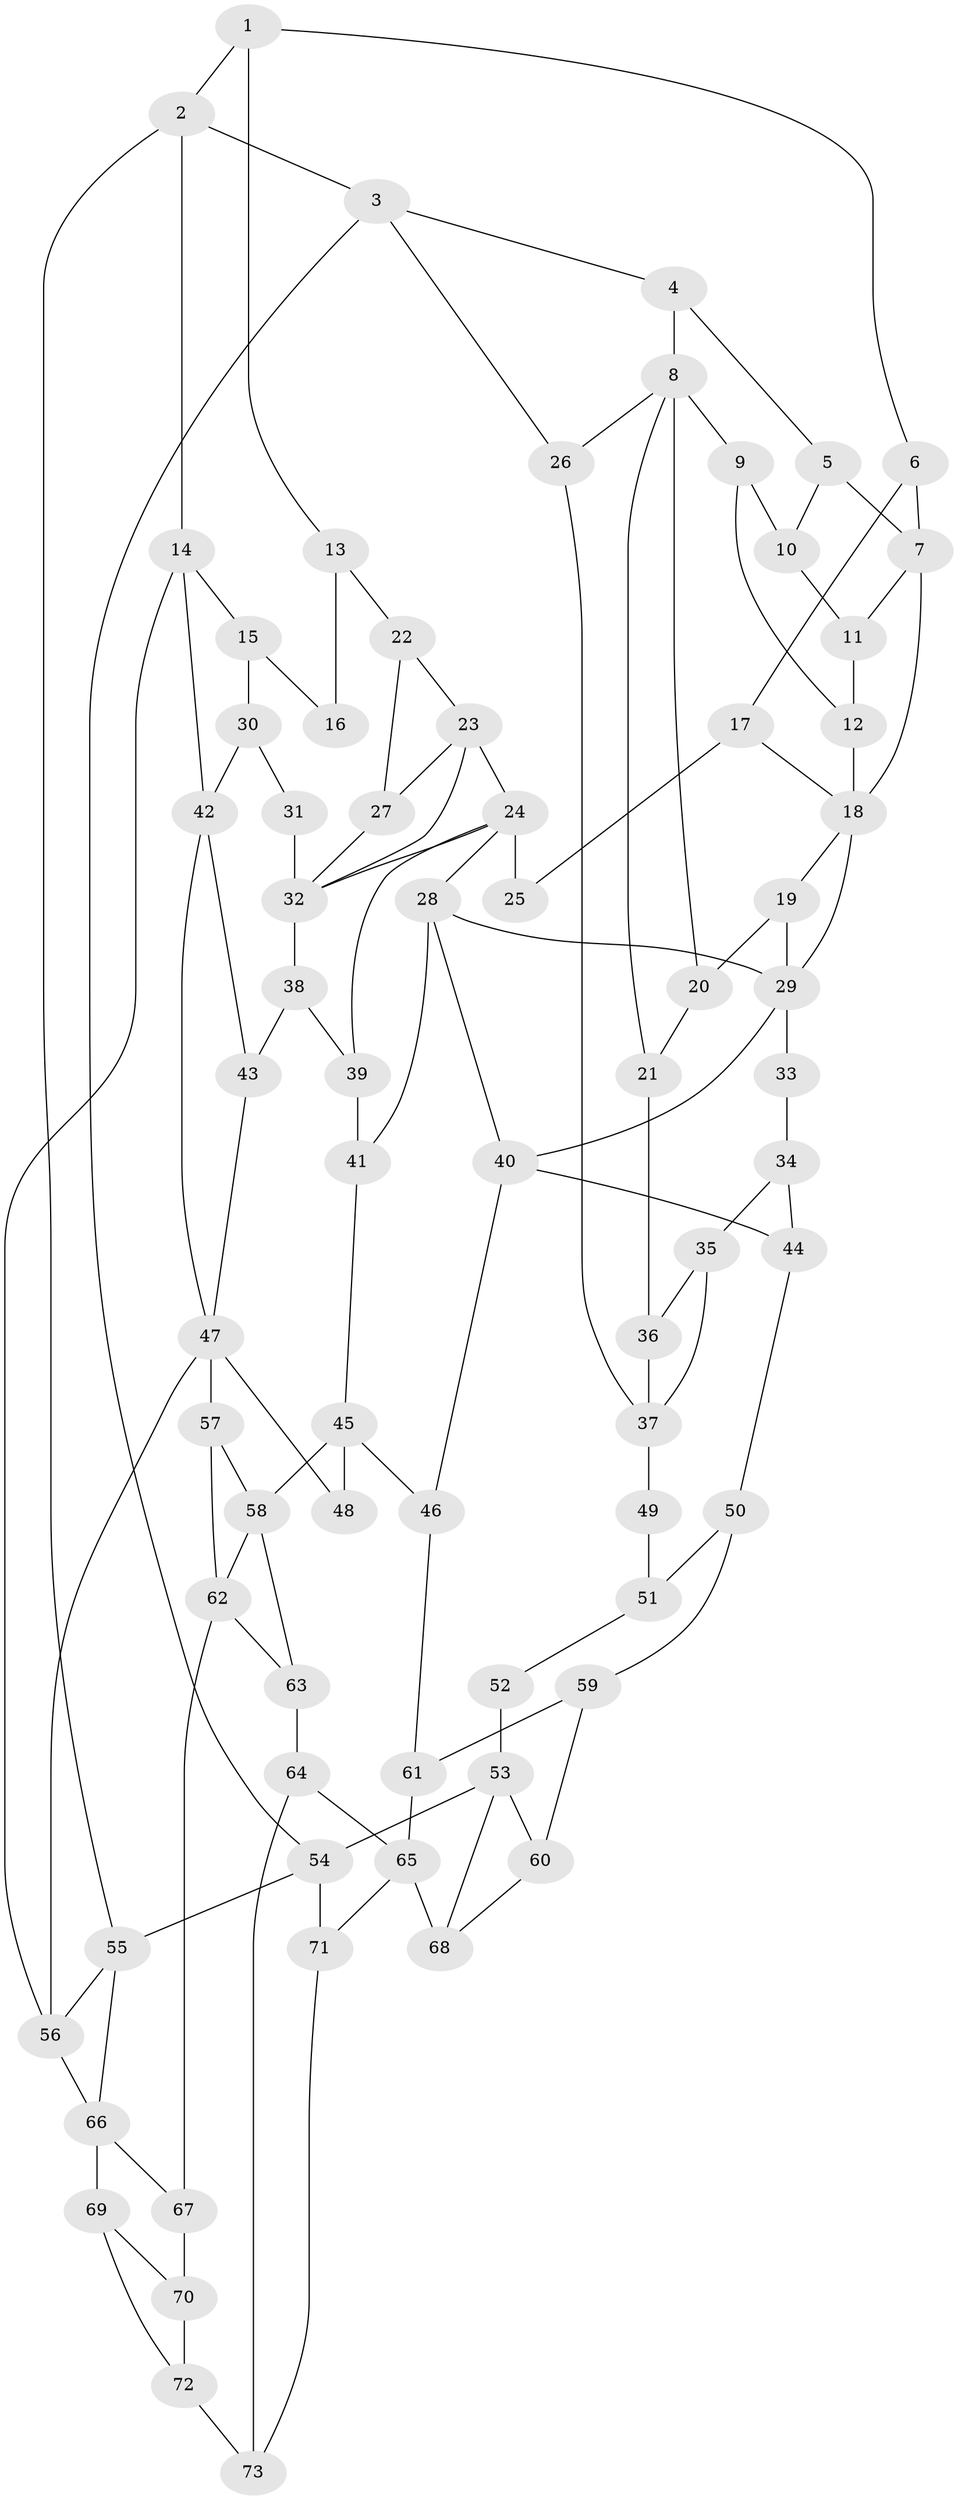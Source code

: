 // original degree distribution, {3: 0.0136986301369863, 4: 0.2808219178082192, 6: 0.2671232876712329, 5: 0.4383561643835616}
// Generated by graph-tools (version 1.1) at 2025/38/03/09/25 02:38:49]
// undirected, 73 vertices, 121 edges
graph export_dot {
graph [start="1"]
  node [color=gray90,style=filled];
  1;
  2;
  3;
  4;
  5;
  6;
  7;
  8;
  9;
  10;
  11;
  12;
  13;
  14;
  15;
  16;
  17;
  18;
  19;
  20;
  21;
  22;
  23;
  24;
  25;
  26;
  27;
  28;
  29;
  30;
  31;
  32;
  33;
  34;
  35;
  36;
  37;
  38;
  39;
  40;
  41;
  42;
  43;
  44;
  45;
  46;
  47;
  48;
  49;
  50;
  51;
  52;
  53;
  54;
  55;
  56;
  57;
  58;
  59;
  60;
  61;
  62;
  63;
  64;
  65;
  66;
  67;
  68;
  69;
  70;
  71;
  72;
  73;
  1 -- 2 [weight=1.0];
  1 -- 6 [weight=1.0];
  1 -- 13 [weight=2.0];
  2 -- 3 [weight=1.0];
  2 -- 14 [weight=1.0];
  2 -- 55 [weight=1.0];
  3 -- 4 [weight=1.0];
  3 -- 26 [weight=1.0];
  3 -- 54 [weight=1.0];
  4 -- 5 [weight=1.0];
  4 -- 8 [weight=1.0];
  5 -- 7 [weight=1.0];
  5 -- 10 [weight=1.0];
  6 -- 7 [weight=1.0];
  6 -- 17 [weight=1.0];
  7 -- 11 [weight=2.0];
  7 -- 18 [weight=1.0];
  8 -- 9 [weight=2.0];
  8 -- 20 [weight=1.0];
  8 -- 21 [weight=1.0];
  8 -- 26 [weight=1.0];
  9 -- 10 [weight=1.0];
  9 -- 12 [weight=1.0];
  10 -- 11 [weight=2.0];
  11 -- 12 [weight=2.0];
  12 -- 18 [weight=1.0];
  13 -- 16 [weight=2.0];
  13 -- 22 [weight=2.0];
  14 -- 15 [weight=1.0];
  14 -- 42 [weight=2.0];
  14 -- 56 [weight=1.0];
  15 -- 16 [weight=1.0];
  15 -- 30 [weight=1.0];
  17 -- 18 [weight=1.0];
  17 -- 25 [weight=1.0];
  18 -- 19 [weight=1.0];
  18 -- 29 [weight=1.0];
  19 -- 20 [weight=1.0];
  19 -- 29 [weight=1.0];
  20 -- 21 [weight=1.0];
  21 -- 36 [weight=1.0];
  22 -- 23 [weight=1.0];
  22 -- 27 [weight=2.0];
  23 -- 24 [weight=1.0];
  23 -- 27 [weight=1.0];
  23 -- 32 [weight=1.0];
  24 -- 25 [weight=2.0];
  24 -- 28 [weight=1.0];
  24 -- 32 [weight=1.0];
  24 -- 39 [weight=1.0];
  26 -- 37 [weight=1.0];
  27 -- 32 [weight=1.0];
  28 -- 29 [weight=1.0];
  28 -- 40 [weight=1.0];
  28 -- 41 [weight=1.0];
  29 -- 33 [weight=2.0];
  29 -- 40 [weight=1.0];
  30 -- 31 [weight=1.0];
  30 -- 42 [weight=2.0];
  31 -- 32 [weight=2.0];
  32 -- 38 [weight=1.0];
  33 -- 34 [weight=1.0];
  34 -- 35 [weight=1.0];
  34 -- 44 [weight=1.0];
  35 -- 36 [weight=1.0];
  35 -- 37 [weight=1.0];
  36 -- 37 [weight=2.0];
  37 -- 49 [weight=2.0];
  38 -- 39 [weight=1.0];
  38 -- 43 [weight=1.0];
  39 -- 41 [weight=1.0];
  40 -- 44 [weight=1.0];
  40 -- 46 [weight=1.0];
  41 -- 45 [weight=1.0];
  42 -- 43 [weight=1.0];
  42 -- 47 [weight=1.0];
  43 -- 47 [weight=1.0];
  44 -- 50 [weight=1.0];
  45 -- 46 [weight=1.0];
  45 -- 48 [weight=2.0];
  45 -- 58 [weight=2.0];
  46 -- 61 [weight=1.0];
  47 -- 48 [weight=1.0];
  47 -- 56 [weight=1.0];
  47 -- 57 [weight=1.0];
  49 -- 51 [weight=2.0];
  50 -- 51 [weight=1.0];
  50 -- 59 [weight=1.0];
  51 -- 52 [weight=1.0];
  52 -- 53 [weight=2.0];
  53 -- 54 [weight=1.0];
  53 -- 60 [weight=1.0];
  53 -- 68 [weight=1.0];
  54 -- 55 [weight=1.0];
  54 -- 71 [weight=1.0];
  55 -- 56 [weight=1.0];
  55 -- 66 [weight=1.0];
  56 -- 66 [weight=1.0];
  57 -- 58 [weight=1.0];
  57 -- 62 [weight=1.0];
  58 -- 62 [weight=2.0];
  58 -- 63 [weight=1.0];
  59 -- 60 [weight=1.0];
  59 -- 61 [weight=1.0];
  60 -- 68 [weight=1.0];
  61 -- 65 [weight=1.0];
  62 -- 63 [weight=1.0];
  62 -- 67 [weight=2.0];
  63 -- 64 [weight=1.0];
  64 -- 65 [weight=1.0];
  64 -- 73 [weight=1.0];
  65 -- 68 [weight=2.0];
  65 -- 71 [weight=1.0];
  66 -- 67 [weight=1.0];
  66 -- 69 [weight=3.0];
  67 -- 70 [weight=3.0];
  69 -- 70 [weight=2.0];
  69 -- 72 [weight=1.0];
  70 -- 72 [weight=1.0];
  71 -- 73 [weight=1.0];
  72 -- 73 [weight=1.0];
}
